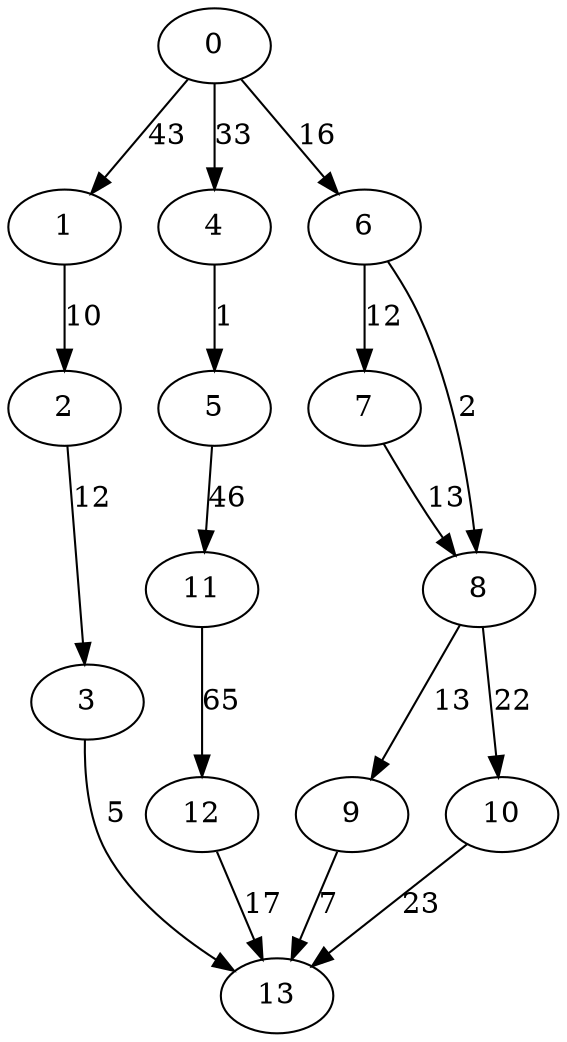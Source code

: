 digraph data1 {
0 -> 1 [ label = 43 ];
0 -> 4 [ label = 33 ];
0 -> 6 [ label = 16 ];
1 -> 2 [ label = 10 ];
2 -> 3 [ label = 12 ];
3 -> 13 [ label = 5 ];
4 -> 5 [ label = 1 ];
5 -> 11 [ label = 46 ];
6 -> 7 [ label = 12 ];
6 -> 8 [ label = 2 ];
7 -> 8 [ label = 13 ];
8 -> 9 [ label = 13 ];
8 -> 10 [ label = 22 ];
9 -> 13 [ label = 7 ];
10 -> 13 [ label = 23 ];
11 -> 12 [ label = 65 ];
12 -> 13 [ label = 17 ];
 }

